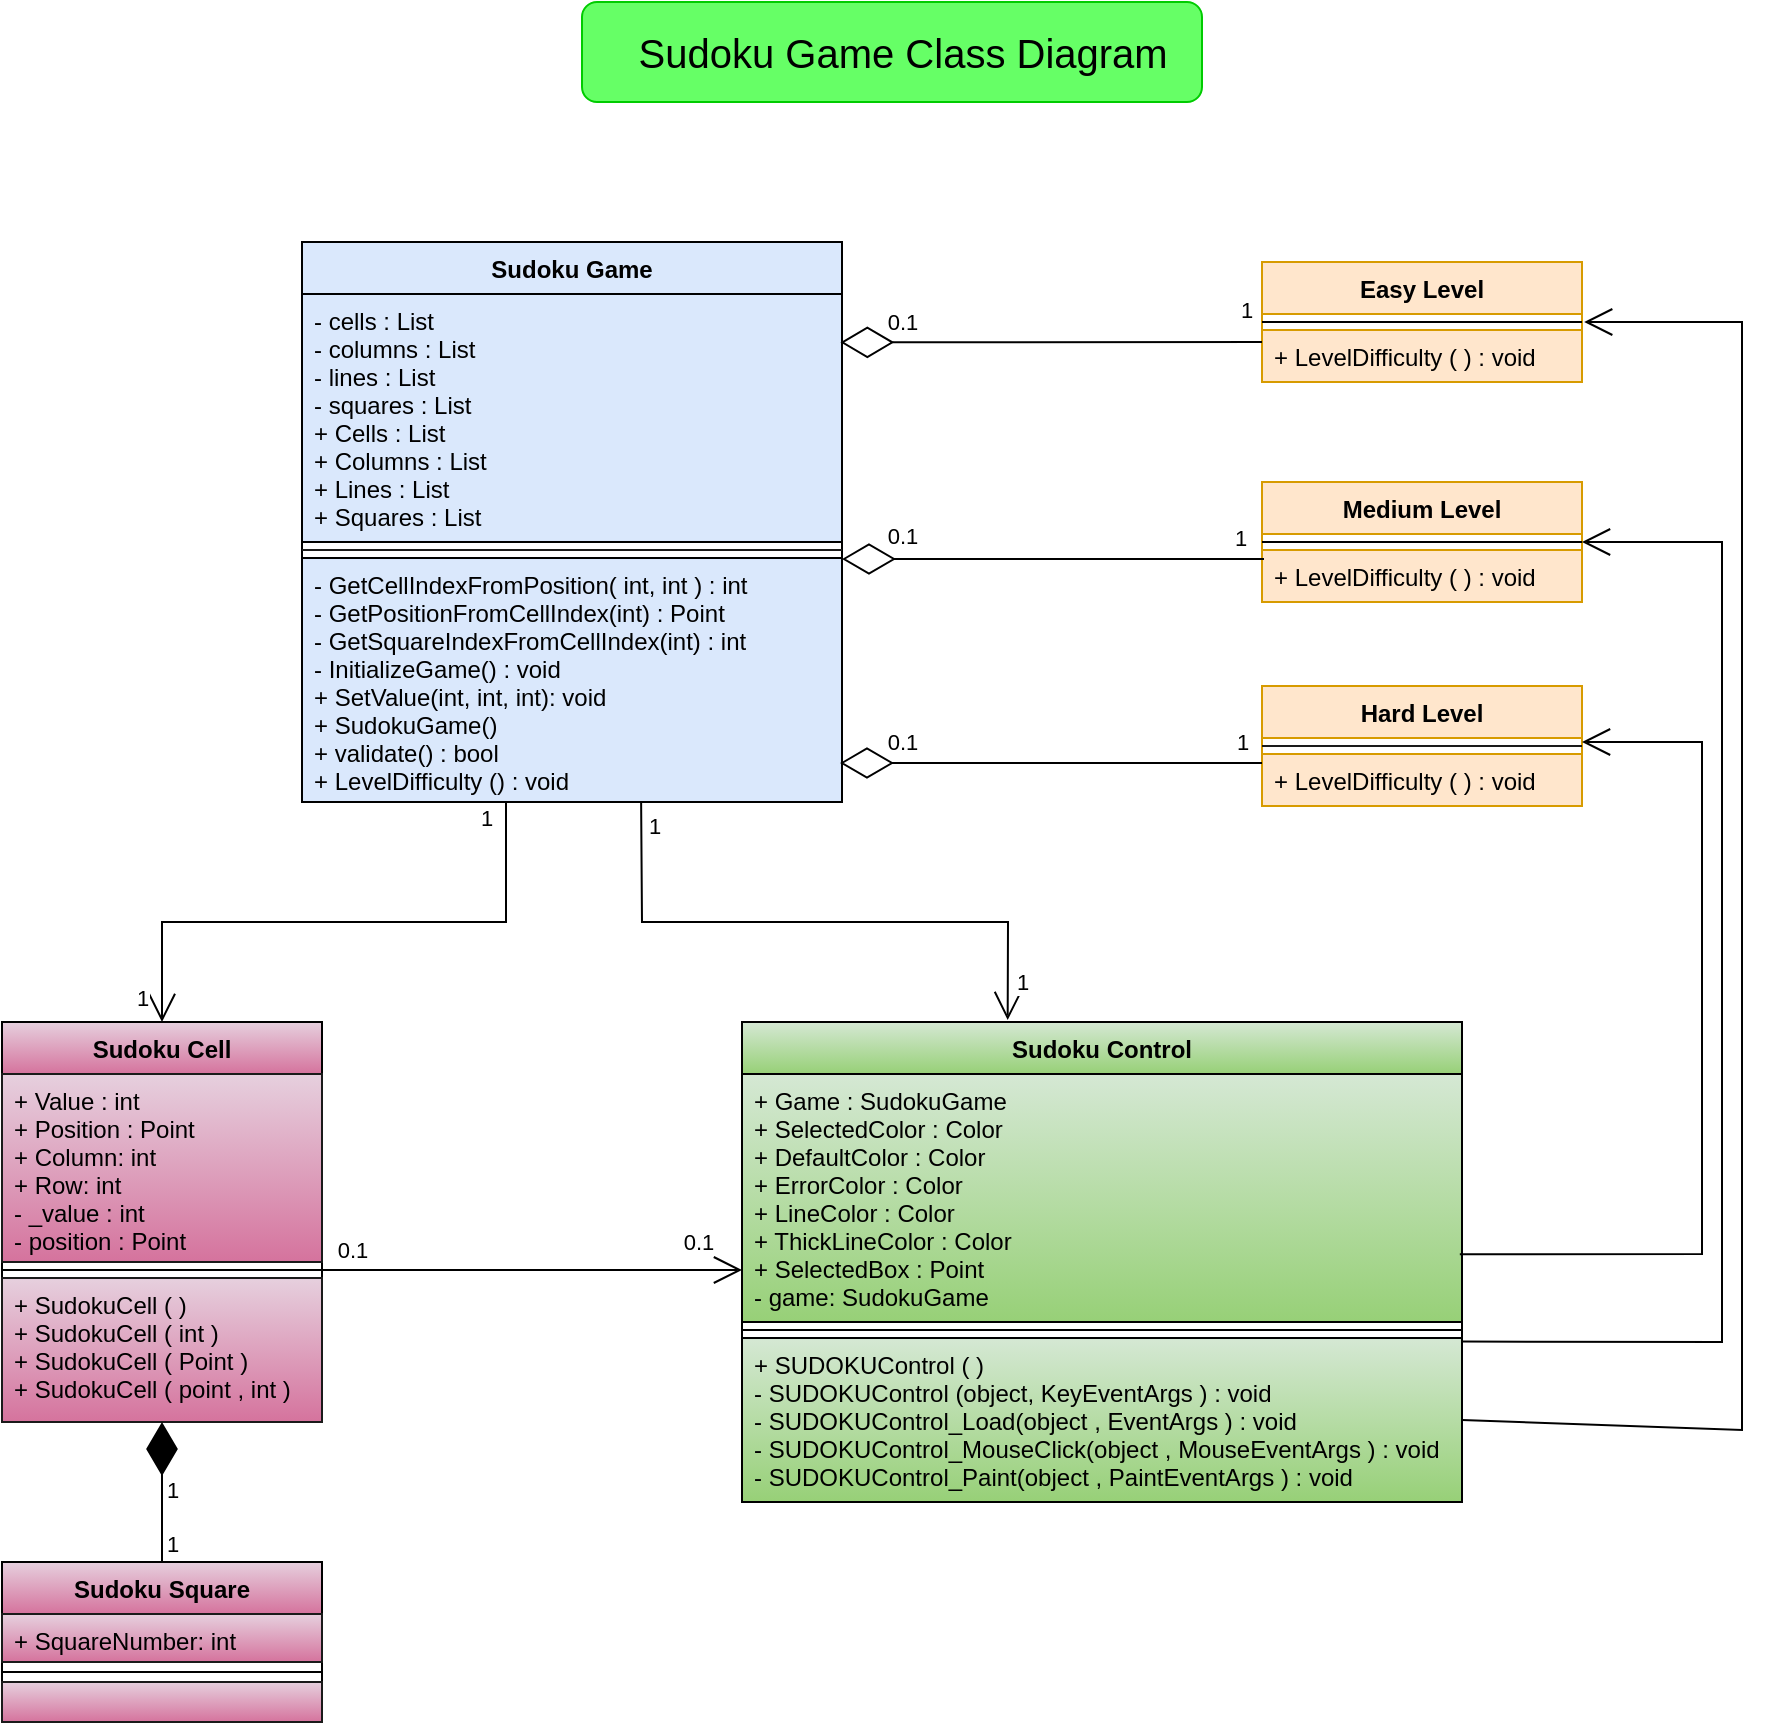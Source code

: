 <mxfile version="23.1.5" type="device">
  <diagram id="C5RBs43oDa-KdzZeNtuy" name="Page-1">
    <mxGraphModel dx="1235" dy="1824" grid="1" gridSize="10" guides="1" tooltips="1" connect="1" arrows="1" fold="1" page="1" pageScale="1" pageWidth="827" pageHeight="1169" math="0" shadow="0">
      <root>
        <mxCell id="WIyWlLk6GJQsqaUBKTNV-0" />
        <mxCell id="WIyWlLk6GJQsqaUBKTNV-1" parent="WIyWlLk6GJQsqaUBKTNV-0" />
        <mxCell id="zkfFHV4jXpPFQw0GAbJ--0" value="Sudoku Game" style="swimlane;fontStyle=1;align=center;verticalAlign=top;childLayout=stackLayout;horizontal=1;startSize=26;horizontalStack=0;resizeParent=1;resizeLast=0;collapsible=1;marginBottom=0;rounded=0;shadow=0;strokeWidth=1;fillColor=#dae8fc;strokeColor=#000000;" parent="WIyWlLk6GJQsqaUBKTNV-1" vertex="1">
          <mxGeometry x="220" y="70" width="270" height="280" as="geometry">
            <mxRectangle x="230" y="140" width="160" height="26" as="alternateBounds" />
          </mxGeometry>
        </mxCell>
        <mxCell id="zkfFHV4jXpPFQw0GAbJ--1" value="- cells : List&#xa;- columns : List&#xa;- lines : List&#xa;- squares : List&#xa;+ Cells : List&#xa;+ Columns : List&#xa;+ Lines : List &#xa;+ Squares : List" style="text;align=left;verticalAlign=top;spacingLeft=4;spacingRight=4;overflow=hidden;rotatable=0;points=[[0,0.5],[1,0.5]];portConstraint=eastwest;fillColor=#dae8fc;strokeColor=#000000;" parent="zkfFHV4jXpPFQw0GAbJ--0" vertex="1">
          <mxGeometry y="26" width="270" height="124" as="geometry" />
        </mxCell>
        <mxCell id="zkfFHV4jXpPFQw0GAbJ--4" value="" style="line;html=1;strokeWidth=1;align=left;verticalAlign=middle;spacingTop=-1;spacingLeft=3;spacingRight=3;rotatable=0;labelPosition=right;points=[];portConstraint=eastwest;fillColor=#99FFFF;strokeColor=#1A1A1A;fillStyle=solid;gradientColor=#1A1A1A;labelBackgroundColor=#99FFFF;labelBorderColor=#99FFFF;" parent="zkfFHV4jXpPFQw0GAbJ--0" vertex="1">
          <mxGeometry y="150" width="270" height="8" as="geometry" />
        </mxCell>
        <mxCell id="E5pvhs1q_2XlO6Y89dSp-0" value="- GetCellIndexFromPosition( int, int ) : int&#xa;- GetPositionFromCellIndex(int) : Point&#xa;- GetSquareIndexFromCellIndex(int) : int&#xa;-  InitializeGame() : void&#xa;+ SetValue(int, int, int): void&#xa;+ SudokuGame()&#xa;+ validate() : bool&#xa;+ LevelDifficulty () : void" style="text;align=left;verticalAlign=top;spacingLeft=4;spacingRight=4;overflow=hidden;rotatable=0;points=[[0,0.5],[1,0.5]];portConstraint=eastwest;fontStyle=0;fillColor=#dae8fc;strokeColor=#000000;" vertex="1" parent="zkfFHV4jXpPFQw0GAbJ--0">
          <mxGeometry y="158" width="270" height="122" as="geometry" />
        </mxCell>
        <mxCell id="zkfFHV4jXpPFQw0GAbJ--6" value="Sudoku Cell" style="swimlane;fontStyle=1;align=center;verticalAlign=top;childLayout=stackLayout;horizontal=1;startSize=26;horizontalStack=0;resizeParent=1;resizeLast=0;collapsible=1;marginBottom=0;rounded=0;shadow=0;strokeWidth=1;fillColor=#e6d0de;gradientColor=#d5739d;strokeColor=#000000;" parent="WIyWlLk6GJQsqaUBKTNV-1" vertex="1">
          <mxGeometry x="70" y="460" width="160" height="200" as="geometry">
            <mxRectangle x="130" y="380" width="160" height="26" as="alternateBounds" />
          </mxGeometry>
        </mxCell>
        <mxCell id="zkfFHV4jXpPFQw0GAbJ--7" value="+ Value : int&#xa;+ Position : Point&#xa;+ Column: int&#xa;+ Row: int&#xa;- _value : int&#xa;- position : Point" style="text;align=left;verticalAlign=top;spacingLeft=4;spacingRight=4;overflow=hidden;rotatable=0;points=[[0,0.5],[1,0.5]];portConstraint=eastwest;fillColor=#e6d0de;gradientColor=#d5739d;strokeColor=#1A1A1A;" parent="zkfFHV4jXpPFQw0GAbJ--6" vertex="1">
          <mxGeometry y="26" width="160" height="94" as="geometry" />
        </mxCell>
        <mxCell id="zkfFHV4jXpPFQw0GAbJ--9" value="" style="line;html=1;strokeWidth=1;align=left;verticalAlign=middle;spacingTop=-1;spacingLeft=3;spacingRight=3;rotatable=0;labelPosition=right;points=[];portConstraint=eastwest;" parent="zkfFHV4jXpPFQw0GAbJ--6" vertex="1">
          <mxGeometry y="120" width="160" height="8" as="geometry" />
        </mxCell>
        <mxCell id="zkfFHV4jXpPFQw0GAbJ--11" value="+ SudokuCell ( )&#xa;+ SudokuCell ( int )&#xa;+ SudokuCell ( Point )&#xa;+ SudokuCell ( point , int )" style="text;align=left;verticalAlign=top;spacingLeft=4;spacingRight=4;overflow=hidden;rotatable=0;points=[[0,0.5],[1,0.5]];portConstraint=eastwest;fillColor=#e6d0de;gradientColor=#d5739d;strokeColor=#1A1A1A;" parent="zkfFHV4jXpPFQw0GAbJ--6" vertex="1">
          <mxGeometry y="128" width="160" height="72" as="geometry" />
        </mxCell>
        <mxCell id="zkfFHV4jXpPFQw0GAbJ--13" value="Sudoku Control" style="swimlane;fontStyle=1;align=center;verticalAlign=top;childLayout=stackLayout;horizontal=1;startSize=26;horizontalStack=0;resizeParent=1;resizeLast=0;collapsible=1;marginBottom=0;rounded=0;shadow=0;strokeWidth=1;fillColor=#d5e8d4;gradientColor=#97d077;strokeColor=#000000;" parent="WIyWlLk6GJQsqaUBKTNV-1" vertex="1">
          <mxGeometry x="440" y="460" width="360" height="240" as="geometry">
            <mxRectangle x="340" y="380" width="170" height="26" as="alternateBounds" />
          </mxGeometry>
        </mxCell>
        <mxCell id="zkfFHV4jXpPFQw0GAbJ--14" value="+ Game : SudokuGame&#xa;+ SelectedColor : Color&#xa;+ DefaultColor : Color&#xa;+ ErrorColor : Color&#xa;+ LineColor : Color&#xa;+ ThickLineColor : Color&#xa;+ SelectedBox : Point&#xa;- game: SudokuGame" style="text;align=left;verticalAlign=top;spacingLeft=4;spacingRight=4;overflow=hidden;rotatable=0;points=[[0,0.5],[1,0.5]];portConstraint=eastwest;fillColor=#d5e8d4;gradientColor=#97d077;strokeColor=#000000;" parent="zkfFHV4jXpPFQw0GAbJ--13" vertex="1">
          <mxGeometry y="26" width="360" height="124" as="geometry" />
        </mxCell>
        <mxCell id="zkfFHV4jXpPFQw0GAbJ--15" value="" style="line;html=1;strokeWidth=1;align=left;verticalAlign=middle;spacingTop=-1;spacingLeft=3;spacingRight=3;rotatable=0;labelPosition=right;points=[];portConstraint=eastwest;" parent="zkfFHV4jXpPFQw0GAbJ--13" vertex="1">
          <mxGeometry y="150" width="360" height="8" as="geometry" />
        </mxCell>
        <mxCell id="zkfFHV4jXpPFQw0GAbJ--10" value="+ SUDOKUControl ( )&#xa;- SUDOKUControl (object, KeyEventArgs ) : void&#xa;- SUDOKUControl_Load(object , EventArgs ) : void&#xa;- SUDOKUControl_MouseClick(object , MouseEventArgs ) : void&#xa;- SUDOKUControl_Paint(object , PaintEventArgs ) : void" style="text;align=left;verticalAlign=top;spacingLeft=4;spacingRight=4;overflow=hidden;rotatable=0;points=[[0,0.5],[1,0.5]];portConstraint=eastwest;fontStyle=0;fillColor=#d5e8d4;gradientColor=#97d077;strokeColor=#000000;" parent="zkfFHV4jXpPFQw0GAbJ--13" vertex="1">
          <mxGeometry y="158" width="360" height="82" as="geometry" />
        </mxCell>
        <mxCell id="zkfFHV4jXpPFQw0GAbJ--17" value="Medium Level" style="swimlane;fontStyle=1;align=center;verticalAlign=top;childLayout=stackLayout;horizontal=1;startSize=26;horizontalStack=0;resizeParent=1;resizeLast=0;collapsible=1;marginBottom=0;rounded=0;shadow=0;strokeWidth=1;fillColor=#ffe6cc;strokeColor=#d79b00;" parent="WIyWlLk6GJQsqaUBKTNV-1" vertex="1">
          <mxGeometry x="700" y="190" width="160" height="60" as="geometry">
            <mxRectangle x="550" y="140" width="160" height="26" as="alternateBounds" />
          </mxGeometry>
        </mxCell>
        <mxCell id="zkfFHV4jXpPFQw0GAbJ--23" value="" style="line;html=1;strokeWidth=1;align=left;verticalAlign=middle;spacingTop=-1;spacingLeft=3;spacingRight=3;rotatable=0;labelPosition=right;points=[];portConstraint=eastwest;" parent="zkfFHV4jXpPFQw0GAbJ--17" vertex="1">
          <mxGeometry y="26" width="160" height="8" as="geometry" />
        </mxCell>
        <mxCell id="zkfFHV4jXpPFQw0GAbJ--24" value="+ LevelDifficulty ( ) : void" style="text;align=left;verticalAlign=top;spacingLeft=4;spacingRight=4;overflow=hidden;rotatable=0;points=[[0,0.5],[1,0.5]];portConstraint=eastwest;fillColor=#ffe6cc;strokeColor=#d79b00;" parent="zkfFHV4jXpPFQw0GAbJ--17" vertex="1">
          <mxGeometry y="34" width="160" height="26" as="geometry" />
        </mxCell>
        <mxCell id="E5pvhs1q_2XlO6Y89dSp-1" value="Hard Level" style="swimlane;fontStyle=1;align=center;verticalAlign=top;childLayout=stackLayout;horizontal=1;startSize=26;horizontalStack=0;resizeParent=1;resizeLast=0;collapsible=1;marginBottom=0;rounded=0;shadow=0;strokeWidth=1;fillColor=#ffe6cc;strokeColor=#d79b00;" vertex="1" parent="WIyWlLk6GJQsqaUBKTNV-1">
          <mxGeometry x="700" y="292" width="160" height="60" as="geometry">
            <mxRectangle x="550" y="140" width="160" height="26" as="alternateBounds" />
          </mxGeometry>
        </mxCell>
        <mxCell id="E5pvhs1q_2XlO6Y89dSp-2" value="" style="line;html=1;strokeWidth=1;align=left;verticalAlign=middle;spacingTop=-1;spacingLeft=3;spacingRight=3;rotatable=0;labelPosition=right;points=[];portConstraint=eastwest;fillColor=#1A1A1A;strokeColor=#1A1A1A;" vertex="1" parent="E5pvhs1q_2XlO6Y89dSp-1">
          <mxGeometry y="26" width="160" height="8" as="geometry" />
        </mxCell>
        <mxCell id="E5pvhs1q_2XlO6Y89dSp-3" value="+ LevelDifficulty ( ) : void" style="text;align=left;verticalAlign=top;spacingLeft=4;spacingRight=4;overflow=hidden;rotatable=0;points=[[0,0.5],[1,0.5]];portConstraint=eastwest;fillColor=#ffe6cc;strokeColor=#d79b00;" vertex="1" parent="E5pvhs1q_2XlO6Y89dSp-1">
          <mxGeometry y="34" width="160" height="26" as="geometry" />
        </mxCell>
        <mxCell id="E5pvhs1q_2XlO6Y89dSp-4" value="Easy Level" style="swimlane;fontStyle=1;align=center;verticalAlign=top;childLayout=stackLayout;horizontal=1;startSize=26;horizontalStack=0;resizeParent=1;resizeLast=0;collapsible=1;marginBottom=0;rounded=0;shadow=0;strokeWidth=1;fillColor=#ffe6cc;strokeColor=#d79b00;" vertex="1" parent="WIyWlLk6GJQsqaUBKTNV-1">
          <mxGeometry x="700" y="80" width="160" height="60" as="geometry">
            <mxRectangle x="550" y="140" width="160" height="26" as="alternateBounds" />
          </mxGeometry>
        </mxCell>
        <mxCell id="E5pvhs1q_2XlO6Y89dSp-5" value="" style="line;html=1;strokeWidth=1;align=left;verticalAlign=middle;spacingTop=-1;spacingLeft=3;spacingRight=3;rotatable=0;labelPosition=right;points=[];portConstraint=eastwest;" vertex="1" parent="E5pvhs1q_2XlO6Y89dSp-4">
          <mxGeometry y="26" width="160" height="8" as="geometry" />
        </mxCell>
        <mxCell id="E5pvhs1q_2XlO6Y89dSp-6" value="+ LevelDifficulty ( ) : void" style="text;align=left;verticalAlign=top;spacingLeft=4;spacingRight=4;overflow=hidden;rotatable=0;points=[[0,0.5],[1,0.5]];portConstraint=eastwest;fillColor=#ffe6cc;strokeColor=#d79b00;" vertex="1" parent="E5pvhs1q_2XlO6Y89dSp-4">
          <mxGeometry y="34" width="160" height="26" as="geometry" />
        </mxCell>
        <mxCell id="E5pvhs1q_2XlO6Y89dSp-15" value="" style="endArrow=diamondThin;endFill=0;endSize=24;html=1;rounded=0;entryX=0.997;entryY=0.195;entryDx=0;entryDy=0;entryPerimeter=0;" edge="1" parent="WIyWlLk6GJQsqaUBKTNV-1" target="zkfFHV4jXpPFQw0GAbJ--1">
          <mxGeometry width="160" relative="1" as="geometry">
            <mxPoint x="700" y="120" as="sourcePoint" />
            <mxPoint x="660" y="150" as="targetPoint" />
          </mxGeometry>
        </mxCell>
        <mxCell id="E5pvhs1q_2XlO6Y89dSp-16" value="" style="endArrow=diamondThin;endFill=0;endSize=24;html=1;rounded=0;entryX=0.997;entryY=0.195;entryDx=0;entryDy=0;entryPerimeter=0;" edge="1" parent="WIyWlLk6GJQsqaUBKTNV-1">
          <mxGeometry width="160" relative="1" as="geometry">
            <mxPoint x="700" y="330.5" as="sourcePoint" />
            <mxPoint x="489" y="330.5" as="targetPoint" />
          </mxGeometry>
        </mxCell>
        <mxCell id="E5pvhs1q_2XlO6Y89dSp-17" value="" style="endArrow=diamondThin;endFill=0;endSize=24;html=1;rounded=0;entryX=0.997;entryY=0.195;entryDx=0;entryDy=0;entryPerimeter=0;" edge="1" parent="WIyWlLk6GJQsqaUBKTNV-1">
          <mxGeometry width="160" relative="1" as="geometry">
            <mxPoint x="701" y="228.5" as="sourcePoint" />
            <mxPoint x="490" y="228.5" as="targetPoint" />
            <Array as="points">
              <mxPoint x="591" y="228.5" />
            </Array>
          </mxGeometry>
        </mxCell>
        <mxCell id="E5pvhs1q_2XlO6Y89dSp-18" value="0.1" style="edgeLabel;html=1;align=center;verticalAlign=middle;resizable=0;points=[];" vertex="1" connectable="0" parent="E5pvhs1q_2XlO6Y89dSp-17">
          <mxGeometry x="0.784" y="-2" relative="1" as="geometry">
            <mxPoint x="7" y="-10" as="offset" />
          </mxGeometry>
        </mxCell>
        <mxCell id="E5pvhs1q_2XlO6Y89dSp-19" value="0.1" style="edgeLabel;html=1;align=center;verticalAlign=middle;resizable=0;points=[];" vertex="1" connectable="0" parent="WIyWlLk6GJQsqaUBKTNV-1">
          <mxGeometry x="520" y="320" as="geometry" />
        </mxCell>
        <mxCell id="E5pvhs1q_2XlO6Y89dSp-20" value="0.1" style="edgeLabel;html=1;align=center;verticalAlign=middle;resizable=0;points=[];" vertex="1" connectable="0" parent="WIyWlLk6GJQsqaUBKTNV-1">
          <mxGeometry x="520" y="110" as="geometry" />
        </mxCell>
        <mxCell id="E5pvhs1q_2XlO6Y89dSp-21" value="1" style="edgeLabel;html=1;align=center;verticalAlign=middle;resizable=0;points=[];" vertex="1" connectable="0" parent="WIyWlLk6GJQsqaUBKTNV-1">
          <mxGeometry x="690" y="100" as="geometry">
            <mxPoint x="2" y="4" as="offset" />
          </mxGeometry>
        </mxCell>
        <mxCell id="E5pvhs1q_2XlO6Y89dSp-22" value="1" style="edgeLabel;html=1;align=center;verticalAlign=middle;resizable=0;points=[];" vertex="1" connectable="0" parent="WIyWlLk6GJQsqaUBKTNV-1">
          <mxGeometry x="690" y="220" as="geometry">
            <mxPoint x="-1" y="-2" as="offset" />
          </mxGeometry>
        </mxCell>
        <mxCell id="E5pvhs1q_2XlO6Y89dSp-23" value="1" style="edgeLabel;html=1;align=center;verticalAlign=middle;resizable=0;points=[];" vertex="1" connectable="0" parent="WIyWlLk6GJQsqaUBKTNV-1">
          <mxGeometry x="690" y="320" as="geometry">
            <mxPoint as="offset" />
          </mxGeometry>
        </mxCell>
        <mxCell id="E5pvhs1q_2XlO6Y89dSp-24" value="" style="endArrow=open;endFill=1;endSize=12;html=1;rounded=0;entryX=0.369;entryY=-0.004;entryDx=0;entryDy=0;entryPerimeter=0;exitX=0.628;exitY=0.997;exitDx=0;exitDy=0;exitPerimeter=0;" edge="1" parent="WIyWlLk6GJQsqaUBKTNV-1" source="E5pvhs1q_2XlO6Y89dSp-0" target="zkfFHV4jXpPFQw0GAbJ--13">
          <mxGeometry width="160" relative="1" as="geometry">
            <mxPoint x="390" y="360" as="sourcePoint" />
            <mxPoint x="570" y="260" as="targetPoint" />
            <Array as="points">
              <mxPoint x="390" y="410" />
              <mxPoint x="573" y="410" />
            </Array>
          </mxGeometry>
        </mxCell>
        <mxCell id="E5pvhs1q_2XlO6Y89dSp-25" value="" style="endArrow=open;endFill=1;endSize=12;html=1;rounded=0;entryX=0.5;entryY=0;entryDx=0;entryDy=0;exitX=0.628;exitY=0.997;exitDx=0;exitDy=0;exitPerimeter=0;" edge="1" parent="WIyWlLk6GJQsqaUBKTNV-1" target="zkfFHV4jXpPFQw0GAbJ--6">
          <mxGeometry width="160" relative="1" as="geometry">
            <mxPoint x="322" y="350" as="sourcePoint" />
            <mxPoint x="505" y="459" as="targetPoint" />
            <Array as="points">
              <mxPoint x="322" y="410" />
              <mxPoint x="150" y="410" />
            </Array>
          </mxGeometry>
        </mxCell>
        <mxCell id="E5pvhs1q_2XlO6Y89dSp-26" value="1" style="edgeLabel;html=1;align=center;verticalAlign=middle;resizable=0;points=[];" vertex="1" connectable="0" parent="WIyWlLk6GJQsqaUBKTNV-1">
          <mxGeometry x="400" y="370" as="geometry">
            <mxPoint x="-4" y="-8" as="offset" />
          </mxGeometry>
        </mxCell>
        <mxCell id="E5pvhs1q_2XlO6Y89dSp-27" value="1" style="edgeLabel;html=1;align=center;verticalAlign=middle;resizable=0;points=[];" vertex="1" connectable="0" parent="WIyWlLk6GJQsqaUBKTNV-1">
          <mxGeometry x="570" y="440" as="geometry">
            <mxPoint x="10" as="offset" />
          </mxGeometry>
        </mxCell>
        <mxCell id="E5pvhs1q_2XlO6Y89dSp-28" value="1" style="edgeLabel;html=1;align=center;verticalAlign=middle;resizable=0;points=[];" vertex="1" connectable="0" parent="WIyWlLk6GJQsqaUBKTNV-1">
          <mxGeometry x="320" y="360" as="geometry">
            <mxPoint x="-8" y="-2" as="offset" />
          </mxGeometry>
        </mxCell>
        <mxCell id="E5pvhs1q_2XlO6Y89dSp-29" value="1" style="edgeLabel;html=1;align=center;verticalAlign=middle;resizable=0;points=[];" vertex="1" connectable="0" parent="WIyWlLk6GJQsqaUBKTNV-1">
          <mxGeometry x="130" y="450" as="geometry">
            <mxPoint x="10" y="-2" as="offset" />
          </mxGeometry>
        </mxCell>
        <mxCell id="E5pvhs1q_2XlO6Y89dSp-30" value="Sudoku Square" style="swimlane;fontStyle=1;align=center;verticalAlign=top;childLayout=stackLayout;horizontal=1;startSize=26;horizontalStack=0;resizeParent=1;resizeLast=0;collapsible=1;marginBottom=0;rounded=0;shadow=0;strokeWidth=1;fillColor=#e6d0de;gradientColor=#d5739d;strokeColor=#000000;" vertex="1" parent="WIyWlLk6GJQsqaUBKTNV-1">
          <mxGeometry x="70" y="730" width="160" height="80" as="geometry">
            <mxRectangle x="130" y="380" width="160" height="26" as="alternateBounds" />
          </mxGeometry>
        </mxCell>
        <mxCell id="E5pvhs1q_2XlO6Y89dSp-31" value="+ SquareNumber: int" style="text;align=left;verticalAlign=top;spacingLeft=4;spacingRight=4;overflow=hidden;rotatable=0;points=[[0,0.5],[1,0.5]];portConstraint=eastwest;fillColor=#e6d0de;gradientColor=#d5739d;strokeColor=#1A1A1A;" vertex="1" parent="E5pvhs1q_2XlO6Y89dSp-30">
          <mxGeometry y="26" width="160" height="24" as="geometry" />
        </mxCell>
        <mxCell id="E5pvhs1q_2XlO6Y89dSp-32" value="" style="line;html=1;strokeWidth=1;align=left;verticalAlign=middle;spacingTop=-1;spacingLeft=3;spacingRight=3;rotatable=0;labelPosition=right;points=[];portConstraint=eastwest;" vertex="1" parent="E5pvhs1q_2XlO6Y89dSp-30">
          <mxGeometry y="50" width="160" height="10" as="geometry" />
        </mxCell>
        <mxCell id="E5pvhs1q_2XlO6Y89dSp-34" value="" style="text;align=left;verticalAlign=top;spacingLeft=4;spacingRight=4;overflow=hidden;rotatable=0;points=[[0,0.5],[1,0.5]];portConstraint=eastwest;fillColor=#e6d0de;gradientColor=#d5739d;strokeColor=#1A1A1A;" vertex="1" parent="E5pvhs1q_2XlO6Y89dSp-30">
          <mxGeometry y="60" width="160" height="20" as="geometry" />
        </mxCell>
        <mxCell id="E5pvhs1q_2XlO6Y89dSp-35" value="" style="endArrow=diamondThin;endFill=1;endSize=24;html=1;rounded=0;" edge="1" parent="WIyWlLk6GJQsqaUBKTNV-1" source="E5pvhs1q_2XlO6Y89dSp-30" target="zkfFHV4jXpPFQw0GAbJ--11">
          <mxGeometry width="160" relative="1" as="geometry">
            <mxPoint x="370" y="810" as="sourcePoint" />
            <mxPoint x="530" y="810" as="targetPoint" />
          </mxGeometry>
        </mxCell>
        <mxCell id="E5pvhs1q_2XlO6Y89dSp-39" value="" style="endArrow=open;endFill=1;endSize=12;html=1;rounded=0;exitX=1;exitY=0.022;exitDx=0;exitDy=0;exitPerimeter=0;" edge="1" parent="WIyWlLk6GJQsqaUBKTNV-1" source="zkfFHV4jXpPFQw0GAbJ--10">
          <mxGeometry width="160" relative="1" as="geometry">
            <mxPoint x="790.0" y="809.42" as="sourcePoint" />
            <mxPoint x="860" y="220" as="targetPoint" />
            <Array as="points">
              <mxPoint x="930" y="620" />
              <mxPoint x="930" y="220" />
            </Array>
          </mxGeometry>
        </mxCell>
        <mxCell id="E5pvhs1q_2XlO6Y89dSp-41" value="" style="endArrow=open;endFill=1;endSize=12;html=1;rounded=0;exitX=1;exitY=0.5;exitDx=0;exitDy=0;entryX=1;entryY=0.5;entryDx=0;entryDy=0;" edge="1" parent="WIyWlLk6GJQsqaUBKTNV-1" source="zkfFHV4jXpPFQw0GAbJ--10">
          <mxGeometry width="160" relative="1" as="geometry">
            <mxPoint x="800.0" y="699.42" as="sourcePoint" />
            <mxPoint x="861.08" y="110" as="targetPoint" />
            <Array as="points">
              <mxPoint x="940" y="664" />
              <mxPoint x="940" y="410" />
              <mxPoint x="940" y="110" />
            </Array>
          </mxGeometry>
        </mxCell>
        <mxCell id="E5pvhs1q_2XlO6Y89dSp-42" value="" style="endArrow=open;endFill=1;endSize=12;html=1;rounded=0;exitX=0.997;exitY=0.727;exitDx=0;exitDy=0;exitPerimeter=0;" edge="1" parent="WIyWlLk6GJQsqaUBKTNV-1" source="zkfFHV4jXpPFQw0GAbJ--14">
          <mxGeometry width="160" relative="1" as="geometry">
            <mxPoint x="800" y="910" as="sourcePoint" />
            <mxPoint x="860" y="320" as="targetPoint" />
            <Array as="points">
              <mxPoint x="920" y="576" />
              <mxPoint x="920" y="320" />
            </Array>
          </mxGeometry>
        </mxCell>
        <mxCell id="E5pvhs1q_2XlO6Y89dSp-43" value="" style="endArrow=open;endFill=1;endSize=12;html=1;rounded=0;" edge="1" parent="WIyWlLk6GJQsqaUBKTNV-1">
          <mxGeometry width="160" relative="1" as="geometry">
            <mxPoint x="230" y="584" as="sourcePoint" />
            <mxPoint x="440" y="584" as="targetPoint" />
          </mxGeometry>
        </mxCell>
        <mxCell id="E5pvhs1q_2XlO6Y89dSp-46" value="0.1" style="edgeLabel;html=1;align=center;verticalAlign=middle;resizable=0;points=[];" vertex="1" connectable="0" parent="WIyWlLk6GJQsqaUBKTNV-1">
          <mxGeometry x="530" y="330" as="geometry">
            <mxPoint x="-112" y="240" as="offset" />
          </mxGeometry>
        </mxCell>
        <mxCell id="E5pvhs1q_2XlO6Y89dSp-47" value="0.1" style="edgeLabel;html=1;align=center;verticalAlign=middle;resizable=0;points=[];" vertex="1" connectable="0" parent="WIyWlLk6GJQsqaUBKTNV-1">
          <mxGeometry x="550" y="340" as="geometry">
            <mxPoint x="-305" y="234" as="offset" />
          </mxGeometry>
        </mxCell>
        <mxCell id="E5pvhs1q_2XlO6Y89dSp-48" value="&lt;font style=&quot;font-size: 20px;&quot;&gt;&amp;nbsp; Sudoku Game Class Diagram&lt;/font&gt;" style="text;strokeColor=#00CC00;align=center;fillColor=#66FF66;html=1;verticalAlign=middle;whiteSpace=wrap;rounded=1;gradientColor=#66FF66;gradientDirection=radial;" vertex="1" parent="WIyWlLk6GJQsqaUBKTNV-1">
          <mxGeometry x="360" y="-50" width="310" height="50" as="geometry" />
        </mxCell>
        <mxCell id="E5pvhs1q_2XlO6Y89dSp-49" value="&lt;br&gt;1" style="edgeLabel;html=1;align=center;verticalAlign=middle;resizable=0;points=[];" vertex="1" connectable="0" parent="WIyWlLk6GJQsqaUBKTNV-1">
          <mxGeometry x="460" y="480" as="geometry">
            <mxPoint x="-305" y="234" as="offset" />
          </mxGeometry>
        </mxCell>
        <mxCell id="E5pvhs1q_2XlO6Y89dSp-50" value="1" style="edgeLabel;html=1;align=center;verticalAlign=middle;resizable=0;points=[];" vertex="1" connectable="0" parent="WIyWlLk6GJQsqaUBKTNV-1">
          <mxGeometry x="460" y="460" as="geometry">
            <mxPoint x="-305" y="234" as="offset" />
          </mxGeometry>
        </mxCell>
      </root>
    </mxGraphModel>
  </diagram>
</mxfile>
